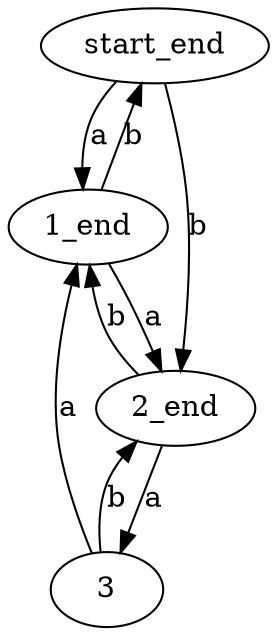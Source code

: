 digraph {
	"start_end" ;
	"1_end" ;
	"2_end" ;
	"3" ;
	"start_end" -> "1_end" ["label"="a"];
	"start_end" -> "2_end" ["label"="b"];
	"1_end" -> "2_end" ["label"="a"];
	"1_end" -> "start_end" ["label"="b"];
	"2_end" -> "3" ["label"="a"];
	"2_end" -> "1_end" ["label"="b"];
	"3" -> "1_end" ["label"="a"];
	"3" -> "2_end" ["label"="b"];
}
